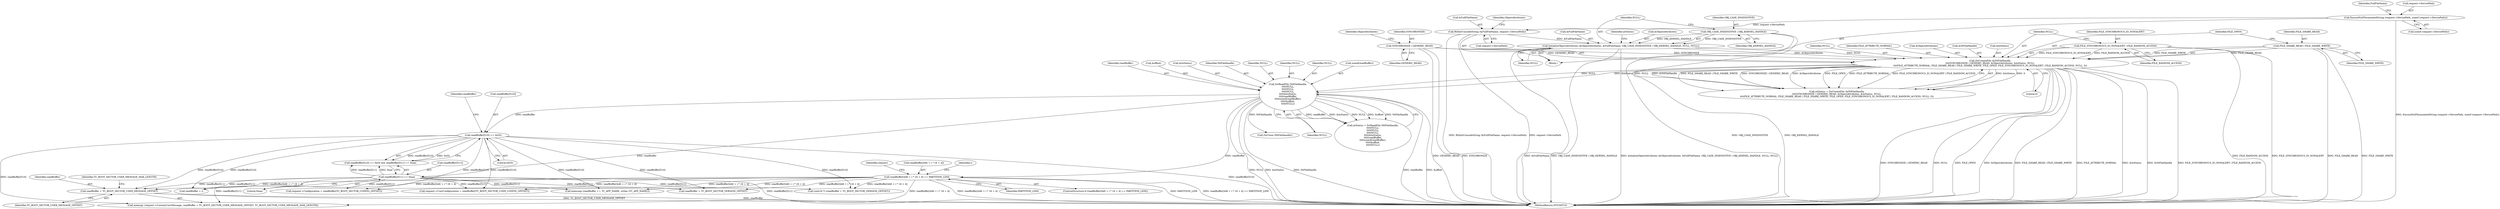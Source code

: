 digraph "0_VeraCrypt_f30f9339c9a0b9bbcc6f5ad38804af39db1f479e@API" {
"1000967" [label="(Call,readBuffer + TC_BOOT_SECTOR_USER_MESSAGE_OFFSET)"];
"1000837" [label="(Call,readBuffer[510] == 0x55)"];
"1000812" [label="(Call,ZwReadFile (NtFileHandle,\n\t\t\t\t\tNULL,\n\t\t\t\t\tNULL,\n\t\t\t\t\tNULL,\n\t\t\t\t\t&IoStatus,\n\t\t\t\t\treadBuffer,\n\t\t\t\t\tsizeof(readBuffer),\n\t\t\t\t\t&offset,\n\t\t\t\t\tNULL))"];
"1000780" [label="(Call,ZwCreateFile (&NtFileHandle,\n\t\t\t\tSYNCHRONIZE | GENERIC_READ, &ObjectAttributes, &IoStatus, NULL,\n\t\t\t\tFILE_ATTRIBUTE_NORMAL, FILE_SHARE_READ | FILE_SHARE_WRITE, FILE_OPEN, FILE_SYNCHRONOUS_IO_NONALERT | FILE_RANDOM_ACCESS, NULL, 0))"];
"1000783" [label="(Call,SYNCHRONIZE | GENERIC_READ)"];
"1000768" [label="(Call,InitializeObjectAttributes (&ObjectAttributes, &FullFileName, OBJ_CASE_INSENSITIVE | OBJ_KERNEL_HANDLE, NULL, NULL))"];
"1000762" [label="(Call,RtlInitUnicodeString (&FullFileName, request->DevicePath))"];
"1000754" [label="(Call,EnsureNullTerminatedString (request->DevicePath, sizeof (request->DevicePath)))"];
"1000773" [label="(Call,OBJ_CASE_INSENSITIVE | OBJ_KERNEL_HANDLE)"];
"1000792" [label="(Call,FILE_SHARE_READ | FILE_SHARE_WRITE)"];
"1000796" [label="(Call,FILE_SYNCHRONOUS_IO_NONALERT | FILE_RANDOM_ACCESS)"];
"1000842" [label="(Call,readBuffer[511] == 0xaa)"];
"1000860" [label="(Call,readBuffer[446 + i * 16 + 4] == PARTITION_LDM)"];
"1000768" [label="(Call,InitializeObjectAttributes (&ObjectAttributes, &FullFileName, OBJ_CASE_INSENSITIVE | OBJ_KERNEL_HANDLE, NULL, NULL))"];
"1000784" [label="(Identifier,SYNCHRONIZE)"];
"1000936" [label="(Call,request->Configuration = readBuffer[TC_BOOT_SECTOR_CONFIG_OFFSET])"];
"1000970" [label="(Identifier,TC_BOOT_SECTOR_USER_MESSAGE_MAX_LENGTH)"];
"1000837" [label="(Call,readBuffer[510] == 0x55)"];
"1000758" [label="(Call,sizeof (request->DevicePath))"];
"1000786" [label="(Call,&ObjectAttributes)"];
"1000870" [label="(Identifier,PARTITION_LDM)"];
"1000762" [label="(Call,RtlInitUnicodeString (&FullFileName, request->DevicePath))"];
"1000812" [label="(Call,ZwReadFile (NtFileHandle,\n\t\t\t\t\tNULL,\n\t\t\t\t\tNULL,\n\t\t\t\t\tNULL,\n\t\t\t\t\t&IoStatus,\n\t\t\t\t\treadBuffer,\n\t\t\t\t\tsizeof(readBuffer),\n\t\t\t\t\t&offset,\n\t\t\t\t\tNULL))"];
"1000822" [label="(Call,&offset)"];
"1000842" [label="(Call,readBuffer[511] == 0xaa)"];
"1000783" [label="(Call,SYNCHRONIZE | GENERIC_READ)"];
"1000838" [label="(Call,readBuffer[510])"];
"1000796" [label="(Call,FILE_SYNCHRONOUS_IO_NONALERT | FILE_RANDOM_ACCESS)"];
"1000773" [label="(Call,OBJ_CASE_INSENSITIVE | OBJ_KERNEL_HANDLE)"];
"1000794" [label="(Identifier,FILE_SHARE_WRITE)"];
"1000859" [label="(ControlStructure,if (readBuffer[446 + i * 16 + 4] == PARTITION_LDM))"];
"1000967" [label="(Call,readBuffer + TC_BOOT_SECTOR_USER_MESSAGE_OFFSET)"];
"1000956" [label="(Call,request->UserConfiguration = readBuffer[TC_BOOT_SECTOR_USER_CONFIG_OFFSET])"];
"1000787" [label="(Identifier,ObjectAttributes)"];
"1000861" [label="(Call,readBuffer[446 + i * 16 + 4])"];
"1000763" [label="(Call,&FullFileName)"];
"1000817" [label="(Call,&IoStatus)"];
"1000780" [label="(Call,ZwCreateFile (&NtFileHandle,\n\t\t\t\tSYNCHRONIZE | GENERIC_READ, &ObjectAttributes, &IoStatus, NULL,\n\t\t\t\tFILE_ATTRIBUTE_NORMAL, FILE_SHARE_READ | FILE_SHARE_WRITE, FILE_OPEN, FILE_SYNCHRONOUS_IO_NONALERT | FILE_RANDOM_ACCESS, NULL, 0))"];
"1000846" [label="(Literal,0xaa)"];
"1000764" [label="(Identifier,FullFileName)"];
"1000771" [label="(Call,&FullFileName)"];
"1000860" [label="(Call,readBuffer[446 + i * 16 + 4] == PARTITION_LDM)"];
"1000841" [label="(Literal,0x55)"];
"1000781" [label="(Call,&NtFileHandle)"];
"1000754" [label="(Call,EnsureNullTerminatedString (request->DevicePath, sizeof (request->DevicePath)))"];
"1000917" [label="(Call,readBuffer + i)"];
"1000844" [label="(Identifier,readBuffer)"];
"1000813" [label="(Identifier,NtFileHandle)"];
"1000769" [label="(Call,&ObjectAttributes)"];
"1000775" [label="(Identifier,OBJ_KERNEL_HANDLE)"];
"1000963" [label="(Call,memcpy (request->CustomUserMessage, readBuffer + TC_BOOT_SECTOR_USER_MESSAGE_OFFSET, TC_BOOT_SECTOR_USER_MESSAGE_MAX_LENGTH))"];
"1003125" [label="(MethodReturn,NTSTATUS)"];
"1000814" [label="(Identifier,NULL)"];
"1000793" [label="(Identifier,FILE_SHARE_READ)"];
"1000816" [label="(Identifier,NULL)"];
"1000797" [label="(Identifier,FILE_SYNCHRONOUS_IO_NONALERT)"];
"1000778" [label="(Call,ntStatus = ZwCreateFile (&NtFileHandle,\n\t\t\t\tSYNCHRONIZE | GENERIC_READ, &ObjectAttributes, &IoStatus, NULL,\n\t\t\t\tFILE_ATTRIBUTE_NORMAL, FILE_SHARE_READ | FILE_SHARE_WRITE, FILE_OPEN, FILE_SYNCHRONOUS_IO_NONALERT | FILE_RANDOM_ACCESS, NULL, 0))"];
"1000795" [label="(Identifier,FILE_OPEN)"];
"1000776" [label="(Identifier,NULL)"];
"1000765" [label="(Call,request->DevicePath)"];
"1000843" [label="(Call,readBuffer[511])"];
"1000836" [label="(Call,readBuffer[510] == 0x55 && readBuffer[511] == 0xaa)"];
"1000815" [label="(Identifier,NULL)"];
"1000770" [label="(Identifier,ObjectAttributes)"];
"1000857" [label="(Identifier,i)"];
"1000798" [label="(Identifier,FILE_RANDOM_ACCESS)"];
"1000774" [label="(Identifier,OBJ_CASE_INSENSITIVE)"];
"1000820" [label="(Call,sizeof(readBuffer))"];
"1000788" [label="(Call,&IoStatus)"];
"1000799" [label="(Identifier,NULL)"];
"1000800" [label="(Literal,0)"];
"1000792" [label="(Call,FILE_SHARE_READ | FILE_SHARE_WRITE)"];
"1000916" [label="(Call,memcmp (readBuffer + i, TC_APP_NAME, strlen (TC_APP_NAME)))"];
"1000777" [label="(Identifier,NULL)"];
"1000933" [label="(Call,readBuffer + TC_BOOT_SECTOR_VERSION_OFFSET)"];
"1000969" [label="(Identifier,TC_BOOT_SECTOR_USER_MESSAGE_OFFSET)"];
"1000931" [label="(Call,(uint16 *) (readBuffer + TC_BOOT_SECTOR_VERSION_OFFSET))"];
"1000819" [label="(Identifier,readBuffer)"];
"1001004" [label="(Call,ZwClose (NtFileHandle))"];
"1000790" [label="(Identifier,NULL)"];
"1000824" [label="(Identifier,NULL)"];
"1000779" [label="(Identifier,ntStatus)"];
"1000874" [label="(Identifier,request)"];
"1000755" [label="(Call,request->DevicePath)"];
"1000791" [label="(Identifier,FILE_ATTRIBUTE_NORMAL)"];
"1000810" [label="(Call,ntStatus = ZwReadFile (NtFileHandle,\n\t\t\t\t\tNULL,\n\t\t\t\t\tNULL,\n\t\t\t\t\tNULL,\n\t\t\t\t\t&IoStatus,\n\t\t\t\t\treadBuffer,\n\t\t\t\t\tsizeof(readBuffer),\n\t\t\t\t\t&offset,\n\t\t\t\t\tNULL))"];
"1000729" [label="(Block,)"];
"1000968" [label="(Identifier,readBuffer)"];
"1000785" [label="(Identifier,GENERIC_READ)"];
"1000967" -> "1000963"  [label="AST: "];
"1000967" -> "1000969"  [label="CFG: "];
"1000968" -> "1000967"  [label="AST: "];
"1000969" -> "1000967"  [label="AST: "];
"1000970" -> "1000967"  [label="CFG: "];
"1000967" -> "1003125"  [label="DDG: TC_BOOT_SECTOR_USER_MESSAGE_OFFSET"];
"1000967" -> "1003125"  [label="DDG: readBuffer"];
"1000837" -> "1000967"  [label="DDG: readBuffer[510]"];
"1000842" -> "1000967"  [label="DDG: readBuffer[511]"];
"1000860" -> "1000967"  [label="DDG: readBuffer[446 + i * 16 + 4]"];
"1000837" -> "1000836"  [label="AST: "];
"1000837" -> "1000841"  [label="CFG: "];
"1000838" -> "1000837"  [label="AST: "];
"1000841" -> "1000837"  [label="AST: "];
"1000844" -> "1000837"  [label="CFG: "];
"1000836" -> "1000837"  [label="CFG: "];
"1000837" -> "1003125"  [label="DDG: readBuffer[510]"];
"1000837" -> "1000836"  [label="DDG: readBuffer[510]"];
"1000837" -> "1000836"  [label="DDG: 0x55"];
"1000812" -> "1000837"  [label="DDG: readBuffer"];
"1000837" -> "1000916"  [label="DDG: readBuffer[510]"];
"1000837" -> "1000917"  [label="DDG: readBuffer[510]"];
"1000837" -> "1000931"  [label="DDG: readBuffer[510]"];
"1000837" -> "1000933"  [label="DDG: readBuffer[510]"];
"1000837" -> "1000936"  [label="DDG: readBuffer[510]"];
"1000837" -> "1000956"  [label="DDG: readBuffer[510]"];
"1000837" -> "1000963"  [label="DDG: readBuffer[510]"];
"1000812" -> "1000810"  [label="AST: "];
"1000812" -> "1000824"  [label="CFG: "];
"1000813" -> "1000812"  [label="AST: "];
"1000814" -> "1000812"  [label="AST: "];
"1000815" -> "1000812"  [label="AST: "];
"1000816" -> "1000812"  [label="AST: "];
"1000817" -> "1000812"  [label="AST: "];
"1000819" -> "1000812"  [label="AST: "];
"1000820" -> "1000812"  [label="AST: "];
"1000822" -> "1000812"  [label="AST: "];
"1000824" -> "1000812"  [label="AST: "];
"1000810" -> "1000812"  [label="CFG: "];
"1000812" -> "1003125"  [label="DDG: NULL"];
"1000812" -> "1003125"  [label="DDG: &IoStatus"];
"1000812" -> "1003125"  [label="DDG: NtFileHandle"];
"1000812" -> "1003125"  [label="DDG: readBuffer"];
"1000812" -> "1003125"  [label="DDG: &offset"];
"1000812" -> "1000810"  [label="DDG: readBuffer"];
"1000812" -> "1000810"  [label="DDG: &IoStatus"];
"1000812" -> "1000810"  [label="DDG: NULL"];
"1000812" -> "1000810"  [label="DDG: &offset"];
"1000812" -> "1000810"  [label="DDG: NtFileHandle"];
"1000780" -> "1000812"  [label="DDG: NULL"];
"1000780" -> "1000812"  [label="DDG: &IoStatus"];
"1000812" -> "1000842"  [label="DDG: readBuffer"];
"1000812" -> "1000860"  [label="DDG: readBuffer"];
"1000812" -> "1001004"  [label="DDG: NtFileHandle"];
"1000780" -> "1000778"  [label="AST: "];
"1000780" -> "1000800"  [label="CFG: "];
"1000781" -> "1000780"  [label="AST: "];
"1000783" -> "1000780"  [label="AST: "];
"1000786" -> "1000780"  [label="AST: "];
"1000788" -> "1000780"  [label="AST: "];
"1000790" -> "1000780"  [label="AST: "];
"1000791" -> "1000780"  [label="AST: "];
"1000792" -> "1000780"  [label="AST: "];
"1000795" -> "1000780"  [label="AST: "];
"1000796" -> "1000780"  [label="AST: "];
"1000799" -> "1000780"  [label="AST: "];
"1000800" -> "1000780"  [label="AST: "];
"1000778" -> "1000780"  [label="CFG: "];
"1000780" -> "1003125"  [label="DDG: FILE_SHARE_READ | FILE_SHARE_WRITE"];
"1000780" -> "1003125"  [label="DDG: FILE_ATTRIBUTE_NORMAL"];
"1000780" -> "1003125"  [label="DDG: &IoStatus"];
"1000780" -> "1003125"  [label="DDG: &NtFileHandle"];
"1000780" -> "1003125"  [label="DDG: FILE_SYNCHRONOUS_IO_NONALERT | FILE_RANDOM_ACCESS"];
"1000780" -> "1003125"  [label="DDG: SYNCHRONIZE | GENERIC_READ"];
"1000780" -> "1003125"  [label="DDG: NULL"];
"1000780" -> "1003125"  [label="DDG: FILE_OPEN"];
"1000780" -> "1003125"  [label="DDG: &ObjectAttributes"];
"1000780" -> "1000778"  [label="DDG: &IoStatus"];
"1000780" -> "1000778"  [label="DDG: 0"];
"1000780" -> "1000778"  [label="DDG: NULL"];
"1000780" -> "1000778"  [label="DDG: &NtFileHandle"];
"1000780" -> "1000778"  [label="DDG: FILE_SHARE_READ | FILE_SHARE_WRITE"];
"1000780" -> "1000778"  [label="DDG: SYNCHRONIZE | GENERIC_READ"];
"1000780" -> "1000778"  [label="DDG: &ObjectAttributes"];
"1000780" -> "1000778"  [label="DDG: FILE_OPEN"];
"1000780" -> "1000778"  [label="DDG: FILE_ATTRIBUTE_NORMAL"];
"1000780" -> "1000778"  [label="DDG: FILE_SYNCHRONOUS_IO_NONALERT | FILE_RANDOM_ACCESS"];
"1000783" -> "1000780"  [label="DDG: SYNCHRONIZE"];
"1000783" -> "1000780"  [label="DDG: GENERIC_READ"];
"1000768" -> "1000780"  [label="DDG: &ObjectAttributes"];
"1000768" -> "1000780"  [label="DDG: NULL"];
"1000792" -> "1000780"  [label="DDG: FILE_SHARE_READ"];
"1000792" -> "1000780"  [label="DDG: FILE_SHARE_WRITE"];
"1000796" -> "1000780"  [label="DDG: FILE_SYNCHRONOUS_IO_NONALERT"];
"1000796" -> "1000780"  [label="DDG: FILE_RANDOM_ACCESS"];
"1000783" -> "1000785"  [label="CFG: "];
"1000784" -> "1000783"  [label="AST: "];
"1000785" -> "1000783"  [label="AST: "];
"1000787" -> "1000783"  [label="CFG: "];
"1000783" -> "1003125"  [label="DDG: GENERIC_READ"];
"1000783" -> "1003125"  [label="DDG: SYNCHRONIZE"];
"1000768" -> "1000729"  [label="AST: "];
"1000768" -> "1000777"  [label="CFG: "];
"1000769" -> "1000768"  [label="AST: "];
"1000771" -> "1000768"  [label="AST: "];
"1000773" -> "1000768"  [label="AST: "];
"1000776" -> "1000768"  [label="AST: "];
"1000777" -> "1000768"  [label="AST: "];
"1000779" -> "1000768"  [label="CFG: "];
"1000768" -> "1003125"  [label="DDG: OBJ_CASE_INSENSITIVE | OBJ_KERNEL_HANDLE"];
"1000768" -> "1003125"  [label="DDG: InitializeObjectAttributes (&ObjectAttributes, &FullFileName, OBJ_CASE_INSENSITIVE | OBJ_KERNEL_HANDLE, NULL, NULL)"];
"1000768" -> "1003125"  [label="DDG: &FullFileName"];
"1000762" -> "1000768"  [label="DDG: &FullFileName"];
"1000773" -> "1000768"  [label="DDG: OBJ_CASE_INSENSITIVE"];
"1000773" -> "1000768"  [label="DDG: OBJ_KERNEL_HANDLE"];
"1000762" -> "1000729"  [label="AST: "];
"1000762" -> "1000765"  [label="CFG: "];
"1000763" -> "1000762"  [label="AST: "];
"1000765" -> "1000762"  [label="AST: "];
"1000770" -> "1000762"  [label="CFG: "];
"1000762" -> "1003125"  [label="DDG: RtlInitUnicodeString (&FullFileName, request->DevicePath)"];
"1000762" -> "1003125"  [label="DDG: request->DevicePath"];
"1000754" -> "1000762"  [label="DDG: request->DevicePath"];
"1000754" -> "1000729"  [label="AST: "];
"1000754" -> "1000758"  [label="CFG: "];
"1000755" -> "1000754"  [label="AST: "];
"1000758" -> "1000754"  [label="AST: "];
"1000764" -> "1000754"  [label="CFG: "];
"1000754" -> "1003125"  [label="DDG: EnsureNullTerminatedString (request->DevicePath, sizeof (request->DevicePath))"];
"1000773" -> "1000775"  [label="CFG: "];
"1000774" -> "1000773"  [label="AST: "];
"1000775" -> "1000773"  [label="AST: "];
"1000776" -> "1000773"  [label="CFG: "];
"1000773" -> "1003125"  [label="DDG: OBJ_CASE_INSENSITIVE"];
"1000773" -> "1003125"  [label="DDG: OBJ_KERNEL_HANDLE"];
"1000792" -> "1000794"  [label="CFG: "];
"1000793" -> "1000792"  [label="AST: "];
"1000794" -> "1000792"  [label="AST: "];
"1000795" -> "1000792"  [label="CFG: "];
"1000792" -> "1003125"  [label="DDG: FILE_SHARE_READ"];
"1000792" -> "1003125"  [label="DDG: FILE_SHARE_WRITE"];
"1000796" -> "1000798"  [label="CFG: "];
"1000797" -> "1000796"  [label="AST: "];
"1000798" -> "1000796"  [label="AST: "];
"1000799" -> "1000796"  [label="CFG: "];
"1000796" -> "1003125"  [label="DDG: FILE_RANDOM_ACCESS"];
"1000796" -> "1003125"  [label="DDG: FILE_SYNCHRONOUS_IO_NONALERT"];
"1000842" -> "1000836"  [label="AST: "];
"1000842" -> "1000846"  [label="CFG: "];
"1000843" -> "1000842"  [label="AST: "];
"1000846" -> "1000842"  [label="AST: "];
"1000836" -> "1000842"  [label="CFG: "];
"1000842" -> "1003125"  [label="DDG: readBuffer[511]"];
"1000842" -> "1000836"  [label="DDG: readBuffer[511]"];
"1000842" -> "1000836"  [label="DDG: 0xaa"];
"1000842" -> "1000916"  [label="DDG: readBuffer[511]"];
"1000842" -> "1000917"  [label="DDG: readBuffer[511]"];
"1000842" -> "1000931"  [label="DDG: readBuffer[511]"];
"1000842" -> "1000933"  [label="DDG: readBuffer[511]"];
"1000842" -> "1000936"  [label="DDG: readBuffer[511]"];
"1000842" -> "1000956"  [label="DDG: readBuffer[511]"];
"1000842" -> "1000963"  [label="DDG: readBuffer[511]"];
"1000860" -> "1000859"  [label="AST: "];
"1000860" -> "1000870"  [label="CFG: "];
"1000861" -> "1000860"  [label="AST: "];
"1000870" -> "1000860"  [label="AST: "];
"1000874" -> "1000860"  [label="CFG: "];
"1000857" -> "1000860"  [label="CFG: "];
"1000860" -> "1003125"  [label="DDG: PARTITION_LDM"];
"1000860" -> "1003125"  [label="DDG: readBuffer[446 + i * 16 + 4] == PARTITION_LDM"];
"1000860" -> "1003125"  [label="DDG: readBuffer[446 + i * 16 + 4]"];
"1000860" -> "1000916"  [label="DDG: readBuffer[446 + i * 16 + 4]"];
"1000860" -> "1000917"  [label="DDG: readBuffer[446 + i * 16 + 4]"];
"1000860" -> "1000931"  [label="DDG: readBuffer[446 + i * 16 + 4]"];
"1000860" -> "1000933"  [label="DDG: readBuffer[446 + i * 16 + 4]"];
"1000860" -> "1000936"  [label="DDG: readBuffer[446 + i * 16 + 4]"];
"1000860" -> "1000956"  [label="DDG: readBuffer[446 + i * 16 + 4]"];
"1000860" -> "1000963"  [label="DDG: readBuffer[446 + i * 16 + 4]"];
}
